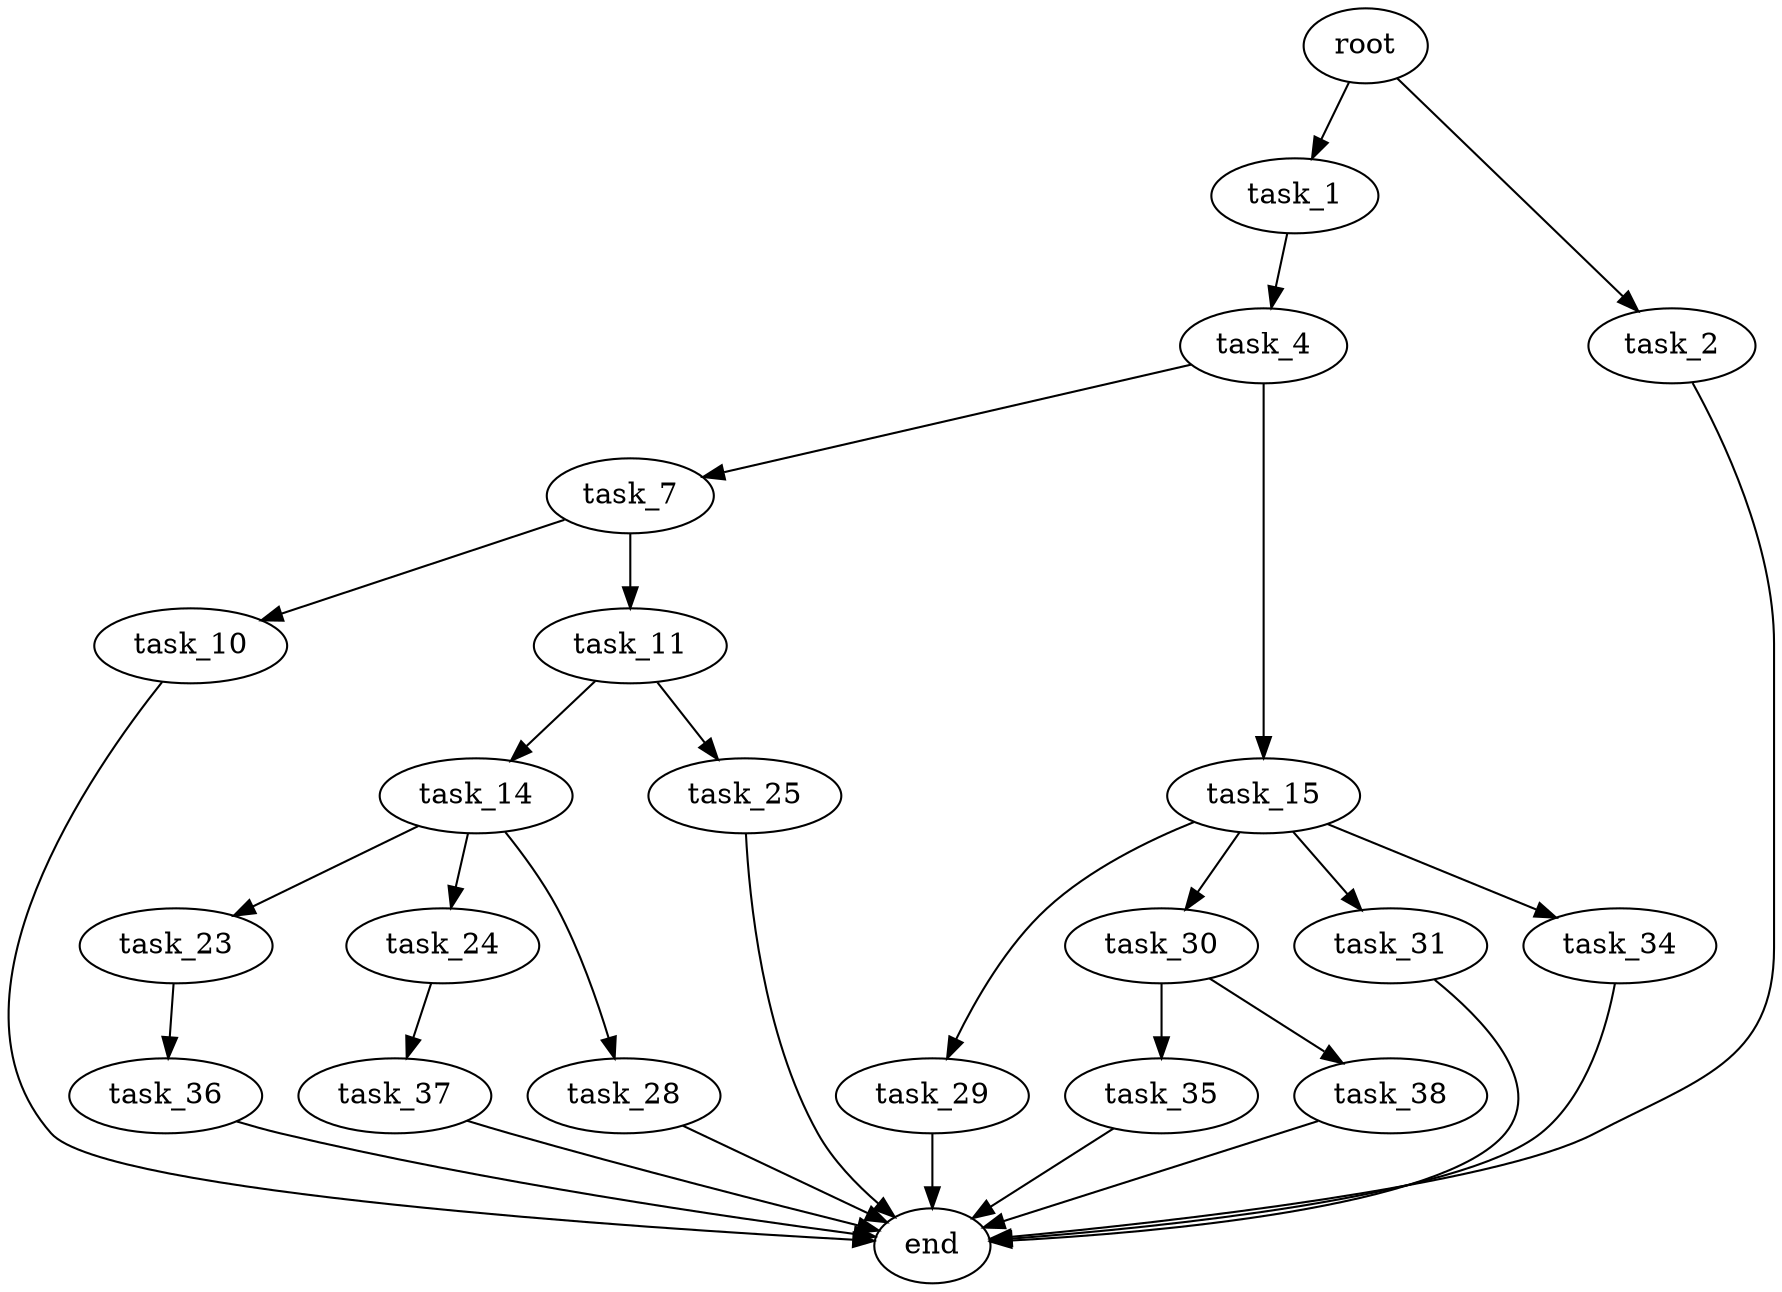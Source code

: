 digraph G {
  root [size="0.000000"];
  task_1 [size="8034907263.000000"];
  task_2 [size="100772429375.000000"];
  task_4 [size="3506330118.000000"];
  end [size="0.000000"];
  task_7 [size="231928233984.000000"];
  task_15 [size="197261666136.000000"];
  task_10 [size="326957094460.000000"];
  task_11 [size="111812486726.000000"];
  task_14 [size="542695191484.000000"];
  task_25 [size="782757789696.000000"];
  task_23 [size="30876792347.000000"];
  task_24 [size="107894139300.000000"];
  task_28 [size="1152015099.000000"];
  task_29 [size="564111224946.000000"];
  task_30 [size="12098840124.000000"];
  task_31 [size="531817064792.000000"];
  task_34 [size="549755813888.000000"];
  task_36 [size="779904735.000000"];
  task_37 [size="22241576756.000000"];
  task_35 [size="108122838101.000000"];
  task_38 [size="31964189230.000000"];

  root -> task_1 [size="1.000000"];
  root -> task_2 [size="1.000000"];
  task_1 -> task_4 [size="209715200.000000"];
  task_2 -> end [size="1.000000"];
  task_4 -> task_7 [size="209715200.000000"];
  task_4 -> task_15 [size="209715200.000000"];
  task_7 -> task_10 [size="301989888.000000"];
  task_7 -> task_11 [size="301989888.000000"];
  task_15 -> task_29 [size="134217728.000000"];
  task_15 -> task_30 [size="134217728.000000"];
  task_15 -> task_31 [size="134217728.000000"];
  task_15 -> task_34 [size="134217728.000000"];
  task_10 -> end [size="1.000000"];
  task_11 -> task_14 [size="75497472.000000"];
  task_11 -> task_25 [size="75497472.000000"];
  task_14 -> task_23 [size="411041792.000000"];
  task_14 -> task_24 [size="411041792.000000"];
  task_14 -> task_28 [size="411041792.000000"];
  task_25 -> end [size="1.000000"];
  task_23 -> task_36 [size="838860800.000000"];
  task_24 -> task_37 [size="134217728.000000"];
  task_28 -> end [size="1.000000"];
  task_29 -> end [size="1.000000"];
  task_30 -> task_35 [size="33554432.000000"];
  task_30 -> task_38 [size="33554432.000000"];
  task_31 -> end [size="1.000000"];
  task_34 -> end [size="1.000000"];
  task_36 -> end [size="1.000000"];
  task_37 -> end [size="1.000000"];
  task_35 -> end [size="1.000000"];
  task_38 -> end [size="1.000000"];
}
